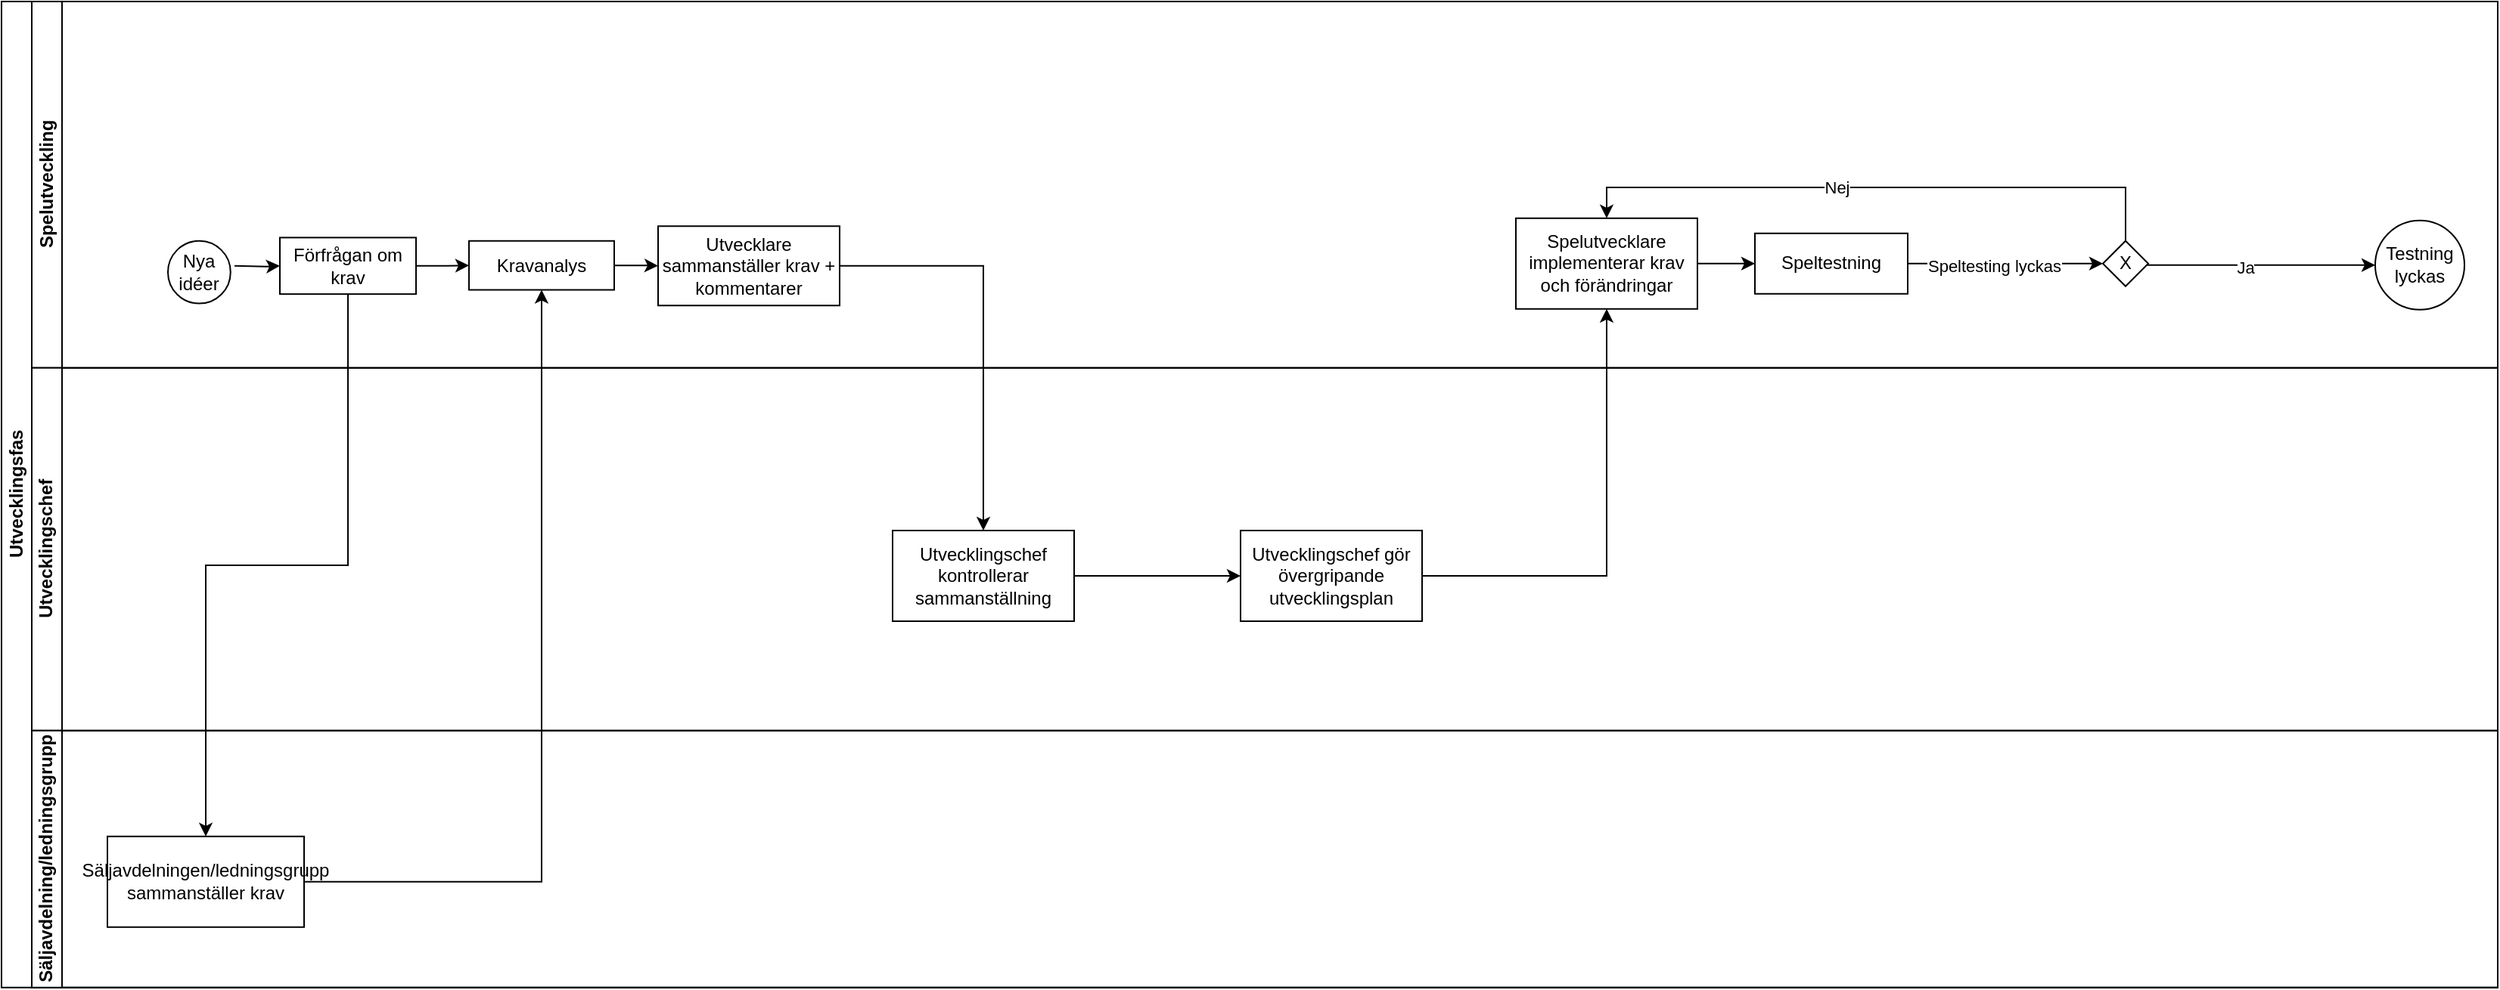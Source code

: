 <mxfile version="24.7.17">
  <diagram id="prtHgNgQTEPvFCAcTncT" name="Page-1">
    <mxGraphModel dx="2452" dy="824" grid="1" gridSize="10" guides="1" tooltips="1" connect="1" arrows="1" fold="1" page="1" pageScale="1" pageWidth="1169" pageHeight="827" math="0" shadow="0">
      <root>
        <mxCell id="0" />
        <mxCell id="1" parent="0" />
        <mxCell id="dNxyNK7c78bLwvsdeMH5-19" value="Utvecklingsfas" style="swimlane;html=1;childLayout=stackLayout;resizeParent=1;resizeParentMax=0;horizontal=0;startSize=20;horizontalStack=0;" parent="1" vertex="1">
          <mxGeometry x="-1169" y="400" width="1650" height="652.39" as="geometry" />
        </mxCell>
        <mxCell id="dNxyNK7c78bLwvsdeMH5-20" value="Spelutveckling" style="swimlane;html=1;startSize=20;horizontal=0;" parent="dNxyNK7c78bLwvsdeMH5-19" vertex="1">
          <mxGeometry x="20" width="1630" height="242.39" as="geometry" />
        </mxCell>
        <mxCell id="benG8j_t6gKuDIGaQDt3-3" value="" style="edgeStyle=orthogonalEdgeStyle;rounded=0;orthogonalLoop=1;jettySize=auto;html=1;" parent="dNxyNK7c78bLwvsdeMH5-20" target="benG8j_t6gKuDIGaQDt3-2" edge="1">
          <mxGeometry relative="1" as="geometry">
            <mxPoint x="134" y="174.857" as="sourcePoint" />
          </mxGeometry>
        </mxCell>
        <mxCell id="benG8j_t6gKuDIGaQDt3-5" value="" style="edgeStyle=orthogonalEdgeStyle;rounded=0;orthogonalLoop=1;jettySize=auto;html=1;" parent="dNxyNK7c78bLwvsdeMH5-20" source="benG8j_t6gKuDIGaQDt3-2" target="benG8j_t6gKuDIGaQDt3-4" edge="1">
          <mxGeometry relative="1" as="geometry" />
        </mxCell>
        <mxCell id="benG8j_t6gKuDIGaQDt3-2" value="Förfrågan om krav" style="whiteSpace=wrap;html=1;rounded=0;" parent="dNxyNK7c78bLwvsdeMH5-20" vertex="1">
          <mxGeometry x="164" y="156.19" width="90" height="37.39" as="geometry" />
        </mxCell>
        <mxCell id="1ozGzpsq_Gwrm7K7Cgik-42" value="" style="edgeStyle=orthogonalEdgeStyle;rounded=0;orthogonalLoop=1;jettySize=auto;html=1;" edge="1" parent="dNxyNK7c78bLwvsdeMH5-20" source="benG8j_t6gKuDIGaQDt3-4" target="benG8j_t6gKuDIGaQDt3-10">
          <mxGeometry relative="1" as="geometry" />
        </mxCell>
        <mxCell id="benG8j_t6gKuDIGaQDt3-4" value="Kravanalys" style="whiteSpace=wrap;html=1;rounded=0;" parent="dNxyNK7c78bLwvsdeMH5-20" vertex="1">
          <mxGeometry x="289" y="158.39" width="96" height="32.39" as="geometry" />
        </mxCell>
        <mxCell id="benG8j_t6gKuDIGaQDt3-10" value="Utvecklare sammanställer krav + kommentarer" style="rounded=0;whiteSpace=wrap;html=1;" parent="dNxyNK7c78bLwvsdeMH5-20" vertex="1">
          <mxGeometry x="414" y="148.64" width="120" height="52.5" as="geometry" />
        </mxCell>
        <mxCell id="benG8j_t6gKuDIGaQDt3-20" value="" style="edgeStyle=orthogonalEdgeStyle;rounded=0;orthogonalLoop=1;jettySize=auto;html=1;" parent="dNxyNK7c78bLwvsdeMH5-20" source="benG8j_t6gKuDIGaQDt3-16" target="benG8j_t6gKuDIGaQDt3-19" edge="1">
          <mxGeometry relative="1" as="geometry" />
        </mxCell>
        <mxCell id="benG8j_t6gKuDIGaQDt3-16" value="Spelutvecklare implementerar krav och förändringar" style="whiteSpace=wrap;html=1;rounded=0;" parent="dNxyNK7c78bLwvsdeMH5-20" vertex="1">
          <mxGeometry x="981" y="143.39" width="120" height="60" as="geometry" />
        </mxCell>
        <mxCell id="1ozGzpsq_Gwrm7K7Cgik-43" style="edgeStyle=orthogonalEdgeStyle;rounded=0;orthogonalLoop=1;jettySize=auto;html=1;exitX=1;exitY=0.5;exitDx=0;exitDy=0;entryX=0;entryY=0.5;entryDx=0;entryDy=0;" edge="1" parent="dNxyNK7c78bLwvsdeMH5-20" source="benG8j_t6gKuDIGaQDt3-19" target="benG8j_t6gKuDIGaQDt3-21">
          <mxGeometry relative="1" as="geometry" />
        </mxCell>
        <mxCell id="1ozGzpsq_Gwrm7K7Cgik-44" value="Speltesting lyckas" style="edgeLabel;html=1;align=center;verticalAlign=middle;resizable=0;points=[];" vertex="1" connectable="0" parent="1ozGzpsq_Gwrm7K7Cgik-43">
          <mxGeometry x="-0.119" y="-1" relative="1" as="geometry">
            <mxPoint as="offset" />
          </mxGeometry>
        </mxCell>
        <mxCell id="benG8j_t6gKuDIGaQDt3-19" value="Speltestning" style="whiteSpace=wrap;html=1;rounded=0;" parent="dNxyNK7c78bLwvsdeMH5-20" vertex="1">
          <mxGeometry x="1139" y="153.39" width="101" height="40" as="geometry" />
        </mxCell>
        <mxCell id="benG8j_t6gKuDIGaQDt3-24" value="" style="edgeStyle=orthogonalEdgeStyle;rounded=0;orthogonalLoop=1;jettySize=auto;html=1;entryX=0;entryY=0.5;entryDx=0;entryDy=0;" parent="dNxyNK7c78bLwvsdeMH5-20" source="benG8j_t6gKuDIGaQDt3-21" target="1ozGzpsq_Gwrm7K7Cgik-36" edge="1">
          <mxGeometry relative="1" as="geometry">
            <mxPoint x="1370" y="174.897" as="targetPoint" />
            <Array as="points">
              <mxPoint x="1380" y="175" />
            </Array>
          </mxGeometry>
        </mxCell>
        <mxCell id="1ozGzpsq_Gwrm7K7Cgik-45" value="Ja" style="edgeLabel;html=1;align=center;verticalAlign=middle;resizable=0;points=[];" vertex="1" connectable="0" parent="benG8j_t6gKuDIGaQDt3-24">
          <mxGeometry x="-0.148" y="-1" relative="1" as="geometry">
            <mxPoint as="offset" />
          </mxGeometry>
        </mxCell>
        <mxCell id="1ozGzpsq_Gwrm7K7Cgik-46" style="edgeStyle=orthogonalEdgeStyle;rounded=0;orthogonalLoop=1;jettySize=auto;html=1;entryX=0.5;entryY=0;entryDx=0;entryDy=0;" edge="1" parent="dNxyNK7c78bLwvsdeMH5-20" source="benG8j_t6gKuDIGaQDt3-21" target="benG8j_t6gKuDIGaQDt3-16">
          <mxGeometry relative="1" as="geometry">
            <Array as="points">
              <mxPoint x="1384" y="123" />
              <mxPoint x="1041" y="123" />
            </Array>
          </mxGeometry>
        </mxCell>
        <mxCell id="1ozGzpsq_Gwrm7K7Cgik-47" value="Nej" style="edgeLabel;html=1;align=center;verticalAlign=middle;resizable=0;points=[];" vertex="1" connectable="0" parent="1ozGzpsq_Gwrm7K7Cgik-46">
          <mxGeometry x="0.137" relative="1" as="geometry">
            <mxPoint as="offset" />
          </mxGeometry>
        </mxCell>
        <mxCell id="benG8j_t6gKuDIGaQDt3-21" value="X" style="rhombus;whiteSpace=wrap;html=1;" parent="dNxyNK7c78bLwvsdeMH5-20" vertex="1">
          <mxGeometry x="1369" y="158.39" width="30" height="30" as="geometry" />
        </mxCell>
        <mxCell id="1ozGzpsq_Gwrm7K7Cgik-35" value="Nya idéer" style="ellipse;whiteSpace=wrap;html=1;aspect=fixed;" vertex="1" parent="dNxyNK7c78bLwvsdeMH5-20">
          <mxGeometry x="90" y="158.39" width="41.39" height="41.39" as="geometry" />
        </mxCell>
        <mxCell id="1ozGzpsq_Gwrm7K7Cgik-36" value="Testning lyckas" style="ellipse;whiteSpace=wrap;html=1;aspect=fixed;" vertex="1" parent="dNxyNK7c78bLwvsdeMH5-20">
          <mxGeometry x="1549" y="144.89" width="59" height="59" as="geometry" />
        </mxCell>
        <mxCell id="1ozGzpsq_Gwrm7K7Cgik-6" value="Utvecklingschef" style="swimlane;html=1;startSize=20;horizontal=0;" vertex="1" parent="dNxyNK7c78bLwvsdeMH5-19">
          <mxGeometry x="20" y="242.39" width="1630" height="240" as="geometry" />
        </mxCell>
        <mxCell id="1ozGzpsq_Gwrm7K7Cgik-7" value="" style="edgeStyle=orthogonalEdgeStyle;rounded=0;orthogonalLoop=1;jettySize=auto;html=1;" edge="1" parent="1ozGzpsq_Gwrm7K7Cgik-6" source="1ozGzpsq_Gwrm7K7Cgik-8">
          <mxGeometry relative="1" as="geometry">
            <mxPoint x="164" y="174.923" as="targetPoint" />
          </mxGeometry>
        </mxCell>
        <mxCell id="benG8j_t6gKuDIGaQDt3-11" value="Utvecklingschef kontrollerar sammanställning " style="whiteSpace=wrap;html=1;rounded=0;" parent="1ozGzpsq_Gwrm7K7Cgik-6" vertex="1">
          <mxGeometry x="569" y="107.61" width="120" height="60" as="geometry" />
        </mxCell>
        <mxCell id="benG8j_t6gKuDIGaQDt3-13" value="Utvecklingschef gör övergripande utvecklingsplan" style="whiteSpace=wrap;html=1;rounded=0;" parent="1ozGzpsq_Gwrm7K7Cgik-6" vertex="1">
          <mxGeometry x="799" y="107.61" width="120" height="60" as="geometry" />
        </mxCell>
        <mxCell id="benG8j_t6gKuDIGaQDt3-14" value="" style="edgeStyle=orthogonalEdgeStyle;rounded=0;orthogonalLoop=1;jettySize=auto;html=1;" parent="1ozGzpsq_Gwrm7K7Cgik-6" source="benG8j_t6gKuDIGaQDt3-11" target="benG8j_t6gKuDIGaQDt3-13" edge="1">
          <mxGeometry relative="1" as="geometry" />
        </mxCell>
        <mxCell id="dNxyNK7c78bLwvsdeMH5-21" value="Säljavdelning/ledningsgrupp" style="swimlane;html=1;startSize=20;horizontal=0;" parent="dNxyNK7c78bLwvsdeMH5-19" vertex="1">
          <mxGeometry x="20" y="482.39" width="1630" height="170" as="geometry" />
        </mxCell>
        <mxCell id="benG8j_t6gKuDIGaQDt3-6" value="Säljavdelningen/ledningsgrupp sammanställer krav" style="whiteSpace=wrap;html=1;rounded=0;" parent="dNxyNK7c78bLwvsdeMH5-21" vertex="1">
          <mxGeometry x="50" y="70" width="130" height="60" as="geometry" />
        </mxCell>
        <mxCell id="benG8j_t6gKuDIGaQDt3-12" value="" style="edgeStyle=orthogonalEdgeStyle;rounded=0;orthogonalLoop=1;jettySize=auto;html=1;" parent="dNxyNK7c78bLwvsdeMH5-19" source="benG8j_t6gKuDIGaQDt3-10" target="benG8j_t6gKuDIGaQDt3-11" edge="1">
          <mxGeometry relative="1" as="geometry" />
        </mxCell>
        <mxCell id="benG8j_t6gKuDIGaQDt3-17" value="" style="edgeStyle=orthogonalEdgeStyle;rounded=0;orthogonalLoop=1;jettySize=auto;html=1;" parent="dNxyNK7c78bLwvsdeMH5-19" source="benG8j_t6gKuDIGaQDt3-13" target="benG8j_t6gKuDIGaQDt3-16" edge="1">
          <mxGeometry relative="1" as="geometry" />
        </mxCell>
        <mxCell id="1ozGzpsq_Gwrm7K7Cgik-39" style="edgeStyle=orthogonalEdgeStyle;rounded=0;orthogonalLoop=1;jettySize=auto;html=1;entryX=0.5;entryY=0;entryDx=0;entryDy=0;" edge="1" parent="dNxyNK7c78bLwvsdeMH5-19" source="benG8j_t6gKuDIGaQDt3-2" target="benG8j_t6gKuDIGaQDt3-6">
          <mxGeometry relative="1" as="geometry" />
        </mxCell>
        <mxCell id="1ozGzpsq_Gwrm7K7Cgik-40" style="edgeStyle=orthogonalEdgeStyle;rounded=0;orthogonalLoop=1;jettySize=auto;html=1;entryX=0.5;entryY=1;entryDx=0;entryDy=0;" edge="1" parent="dNxyNK7c78bLwvsdeMH5-19" source="benG8j_t6gKuDIGaQDt3-6" target="benG8j_t6gKuDIGaQDt3-4">
          <mxGeometry relative="1" as="geometry" />
        </mxCell>
      </root>
    </mxGraphModel>
  </diagram>
</mxfile>
